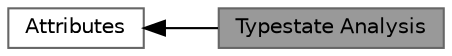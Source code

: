 digraph "Typestate Analysis"
{
 // INTERACTIVE_SVG=YES
 // LATEX_PDF_SIZE
  bgcolor="transparent";
  edge [fontname=Helvetica,fontsize=10,labelfontname=Helvetica,labelfontsize=10];
  node [fontname=Helvetica,fontsize=10,shape=box,height=0.2,width=0.4];
  rankdir=LR;
  Node2 [id="Node000002",label="Attributes",height=0.2,width=0.4,color="grey40", fillcolor="white", style="filled",URL="$d4/d86/group__attributes.html",tooltip="macros used to provide useful attributes"];
  Node1 [id="Node000001",label="Typestate Analysis",height=0.2,width=0.4,color="gray40", fillcolor="grey60", style="filled", fontcolor="black",tooltip=" "];
  Node2->Node1 [shape=plaintext, dir="back", style="solid"];
}
